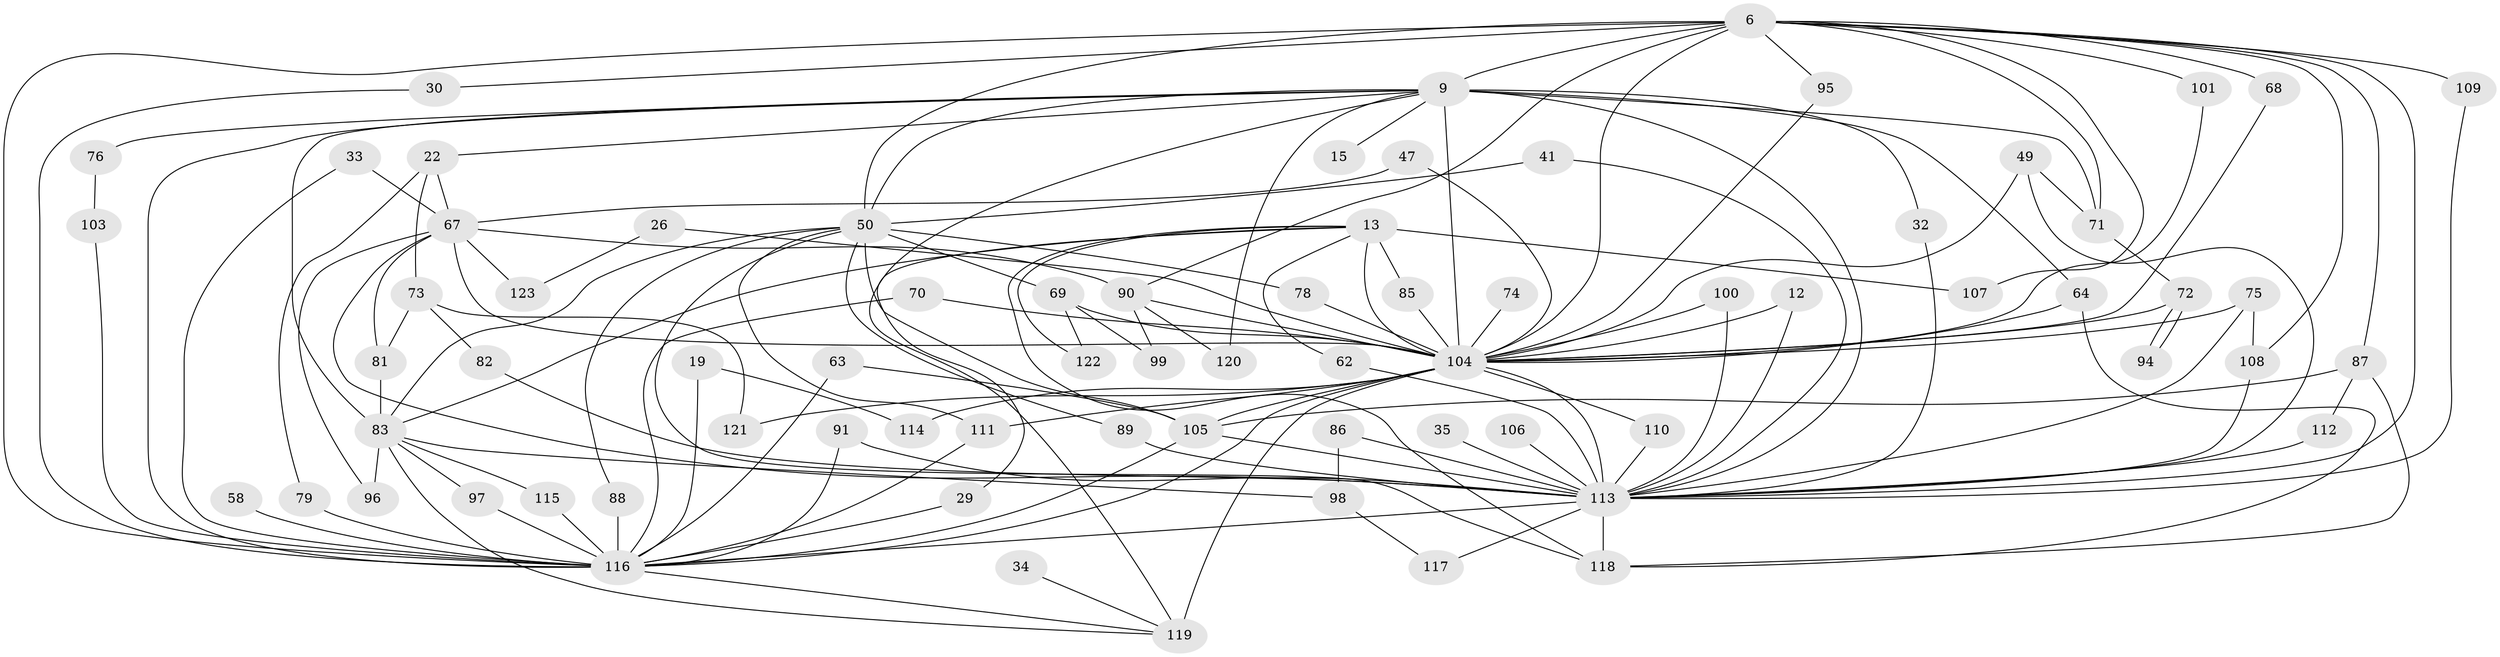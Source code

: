 // original degree distribution, {17: 0.008130081300813009, 24: 0.024390243902439025, 10: 0.008130081300813009, 19: 0.016260162601626018, 30: 0.008130081300813009, 18: 0.008130081300813009, 28: 0.008130081300813009, 3: 0.2601626016260163, 2: 0.4959349593495935, 9: 0.016260162601626018, 5: 0.024390243902439025, 7: 0.016260162601626018, 4: 0.07317073170731707, 6: 0.016260162601626018, 8: 0.016260162601626018}
// Generated by graph-tools (version 1.1) at 2025/49/03/04/25 21:49:58]
// undirected, 73 vertices, 147 edges
graph export_dot {
graph [start="1"]
  node [color=gray90,style=filled];
  6;
  9 [super="+1+3"];
  12;
  13;
  15;
  19;
  22;
  26;
  29;
  30;
  32;
  33;
  34;
  35;
  41;
  47;
  49 [super="+31"];
  50 [super="+21+40"];
  58;
  62;
  63;
  64 [super="+60"];
  67 [super="+14+38"];
  68;
  69;
  70;
  71 [super="+20"];
  72;
  73;
  74;
  75 [super="+36+54"];
  76;
  78;
  79;
  81 [super="+57"];
  82;
  83 [super="+61+66"];
  85 [super="+42"];
  86;
  87 [super="+44"];
  88;
  89;
  90 [super="+77"];
  91;
  94;
  95;
  96;
  97;
  98;
  99;
  100;
  101 [super="+25"];
  103;
  104 [super="+93+23+10"];
  105 [super="+55+92+102+52"];
  106;
  107;
  108 [super="+59"];
  109 [super="+46"];
  110;
  111 [super="+51"];
  112;
  113 [super="+43+8"];
  114;
  115;
  116 [super="+16+7+84"];
  117;
  118 [super="+37"];
  119 [super="+27+45"];
  120;
  121;
  122;
  123;
  6 -- 9 [weight=3];
  6 -- 30;
  6 -- 68;
  6 -- 90 [weight=2];
  6 -- 95;
  6 -- 101 [weight=2];
  6 -- 107;
  6 -- 109 [weight=2];
  6 -- 50 [weight=2];
  6 -- 116 [weight=2];
  6 -- 113 [weight=2];
  6 -- 71;
  6 -- 87;
  6 -- 108;
  6 -- 104 [weight=2];
  9 -- 15 [weight=2];
  9 -- 22;
  9 -- 32;
  9 -- 64;
  9 -- 76 [weight=2];
  9 -- 120;
  9 -- 50 [weight=2];
  9 -- 119;
  9 -- 116 [weight=8];
  9 -- 113 [weight=7];
  9 -- 71;
  9 -- 83 [weight=2];
  9 -- 104 [weight=7];
  12 -- 113;
  12 -- 104;
  13 -- 29;
  13 -- 62;
  13 -- 83;
  13 -- 107;
  13 -- 118;
  13 -- 122;
  13 -- 85;
  13 -- 104 [weight=2];
  19 -- 114;
  19 -- 116;
  22 -- 73;
  22 -- 79;
  22 -- 67;
  26 -- 123;
  26 -- 104;
  29 -- 116;
  30 -- 116;
  32 -- 113;
  33 -- 67;
  33 -- 116;
  34 -- 119 [weight=2];
  35 -- 113 [weight=2];
  41 -- 50;
  41 -- 113;
  47 -- 67;
  47 -- 104;
  49 -- 71;
  49 -- 113;
  49 -- 104 [weight=2];
  50 -- 89;
  50 -- 69;
  50 -- 78;
  50 -- 111;
  50 -- 88;
  50 -- 118;
  50 -- 105 [weight=2];
  50 -- 83;
  58 -- 116 [weight=2];
  62 -- 113;
  63 -- 116;
  63 -- 105;
  64 -- 118;
  64 -- 104;
  67 -- 81;
  67 -- 123;
  67 -- 96;
  67 -- 113 [weight=3];
  67 -- 90;
  67 -- 104;
  68 -- 104;
  69 -- 99;
  69 -- 122;
  69 -- 104;
  70 -- 116;
  70 -- 104;
  71 -- 72;
  72 -- 94;
  72 -- 94;
  72 -- 104;
  73 -- 82;
  73 -- 121;
  73 -- 81;
  74 -- 104 [weight=2];
  75 -- 113 [weight=2];
  75 -- 108;
  75 -- 104 [weight=3];
  76 -- 103;
  78 -- 104;
  79 -- 116;
  81 -- 83 [weight=2];
  82 -- 113;
  83 -- 97;
  83 -- 115;
  83 -- 119 [weight=2];
  83 -- 96;
  83 -- 98;
  85 -- 104 [weight=2];
  86 -- 98;
  86 -- 113 [weight=2];
  87 -- 112;
  87 -- 118;
  87 -- 105;
  88 -- 116;
  89 -- 113;
  90 -- 99;
  90 -- 120;
  90 -- 104;
  91 -- 116;
  91 -- 113;
  95 -- 104;
  97 -- 116;
  98 -- 117;
  100 -- 113;
  100 -- 104;
  101 -- 104;
  103 -- 116;
  104 -- 113 [weight=6];
  104 -- 119 [weight=6];
  104 -- 105 [weight=4];
  104 -- 110;
  104 -- 111;
  104 -- 114;
  104 -- 116 [weight=4];
  104 -- 121;
  105 -- 116 [weight=2];
  105 -- 113;
  106 -- 113;
  108 -- 113;
  109 -- 113;
  110 -- 113;
  111 -- 116;
  112 -- 113;
  113 -- 116 [weight=5];
  113 -- 117;
  113 -- 118;
  115 -- 116;
  116 -- 119;
}
